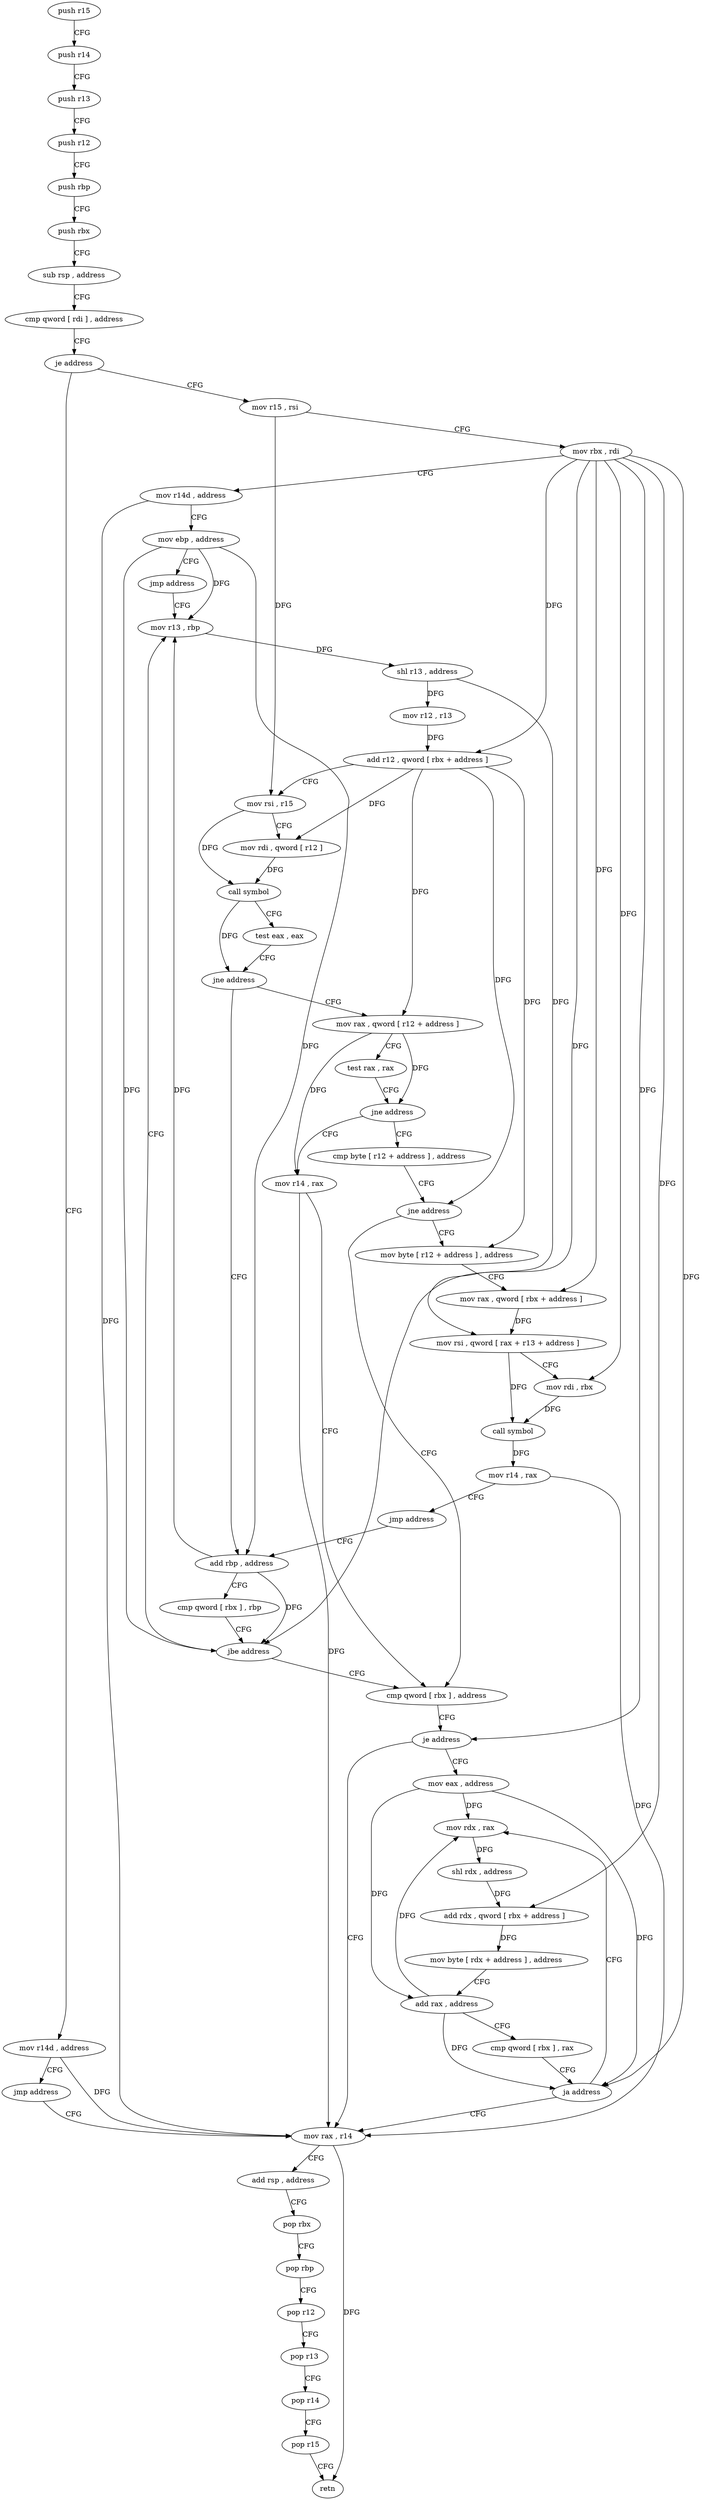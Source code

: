 digraph "func" {
"152862" [label = "push r15" ]
"152864" [label = "push r14" ]
"152866" [label = "push r13" ]
"152868" [label = "push r12" ]
"152870" [label = "push rbp" ]
"152871" [label = "push rbx" ]
"152872" [label = "sub rsp , address" ]
"152876" [label = "cmp qword [ rdi ] , address" ]
"152880" [label = "je address" ]
"153046" [label = "mov r14d , address" ]
"152886" [label = "mov r15 , rsi" ]
"153052" [label = "jmp address" ]
"153028" [label = "mov rax , r14" ]
"152889" [label = "mov rbx , rdi" ]
"152892" [label = "mov r14d , address" ]
"152898" [label = "mov ebp , address" ]
"152903" [label = "jmp address" ]
"152914" [label = "mov r13 , rbp" ]
"153031" [label = "add rsp , address" ]
"153035" [label = "pop rbx" ]
"153036" [label = "pop rbp" ]
"153037" [label = "pop r12" ]
"153039" [label = "pop r13" ]
"153041" [label = "pop r14" ]
"153043" [label = "pop r15" ]
"153045" [label = "retn" ]
"152917" [label = "shl r13 , address" ]
"152921" [label = "mov r12 , r13" ]
"152924" [label = "add r12 , qword [ rbx + address ]" ]
"152928" [label = "mov rsi , r15" ]
"152931" [label = "mov rdi , qword [ r12 ]" ]
"152935" [label = "call symbol" ]
"152940" [label = "test eax , eax" ]
"152942" [label = "jne address" ]
"152905" [label = "add rbp , address" ]
"152944" [label = "mov rax , qword [ r12 + address ]" ]
"152909" [label = "cmp qword [ rbx ] , rbp" ]
"152912" [label = "jbe address" ]
"152993" [label = "cmp qword [ rbx ] , address" ]
"152949" [label = "test rax , rax" ]
"152952" [label = "jne address" ]
"152990" [label = "mov r14 , rax" ]
"152954" [label = "cmp byte [ r12 + address ] , address" ]
"152997" [label = "je address" ]
"152999" [label = "mov eax , address" ]
"152960" [label = "jne address" ]
"152962" [label = "mov byte [ r12 + address ] , address" ]
"153004" [label = "mov rdx , rax" ]
"152968" [label = "mov rax , qword [ rbx + address ]" ]
"152972" [label = "mov rsi , qword [ rax + r13 + address ]" ]
"152977" [label = "mov rdi , rbx" ]
"152980" [label = "call symbol" ]
"152985" [label = "mov r14 , rax" ]
"152988" [label = "jmp address" ]
"153007" [label = "shl rdx , address" ]
"153011" [label = "add rdx , qword [ rbx + address ]" ]
"153015" [label = "mov byte [ rdx + address ] , address" ]
"153019" [label = "add rax , address" ]
"153023" [label = "cmp qword [ rbx ] , rax" ]
"153026" [label = "ja address" ]
"152862" -> "152864" [ label = "CFG" ]
"152864" -> "152866" [ label = "CFG" ]
"152866" -> "152868" [ label = "CFG" ]
"152868" -> "152870" [ label = "CFG" ]
"152870" -> "152871" [ label = "CFG" ]
"152871" -> "152872" [ label = "CFG" ]
"152872" -> "152876" [ label = "CFG" ]
"152876" -> "152880" [ label = "CFG" ]
"152880" -> "153046" [ label = "CFG" ]
"152880" -> "152886" [ label = "CFG" ]
"153046" -> "153052" [ label = "CFG" ]
"153046" -> "153028" [ label = "DFG" ]
"152886" -> "152889" [ label = "CFG" ]
"152886" -> "152928" [ label = "DFG" ]
"153052" -> "153028" [ label = "CFG" ]
"153028" -> "153031" [ label = "CFG" ]
"153028" -> "153045" [ label = "DFG" ]
"152889" -> "152892" [ label = "CFG" ]
"152889" -> "152924" [ label = "DFG" ]
"152889" -> "152912" [ label = "DFG" ]
"152889" -> "152997" [ label = "DFG" ]
"152889" -> "152968" [ label = "DFG" ]
"152889" -> "152977" [ label = "DFG" ]
"152889" -> "153011" [ label = "DFG" ]
"152889" -> "153026" [ label = "DFG" ]
"152892" -> "152898" [ label = "CFG" ]
"152892" -> "153028" [ label = "DFG" ]
"152898" -> "152903" [ label = "CFG" ]
"152898" -> "152914" [ label = "DFG" ]
"152898" -> "152905" [ label = "DFG" ]
"152898" -> "152912" [ label = "DFG" ]
"152903" -> "152914" [ label = "CFG" ]
"152914" -> "152917" [ label = "DFG" ]
"153031" -> "153035" [ label = "CFG" ]
"153035" -> "153036" [ label = "CFG" ]
"153036" -> "153037" [ label = "CFG" ]
"153037" -> "153039" [ label = "CFG" ]
"153039" -> "153041" [ label = "CFG" ]
"153041" -> "153043" [ label = "CFG" ]
"153043" -> "153045" [ label = "CFG" ]
"152917" -> "152921" [ label = "DFG" ]
"152917" -> "152972" [ label = "DFG" ]
"152921" -> "152924" [ label = "DFG" ]
"152924" -> "152928" [ label = "CFG" ]
"152924" -> "152931" [ label = "DFG" ]
"152924" -> "152944" [ label = "DFG" ]
"152924" -> "152960" [ label = "DFG" ]
"152924" -> "152962" [ label = "DFG" ]
"152928" -> "152931" [ label = "CFG" ]
"152928" -> "152935" [ label = "DFG" ]
"152931" -> "152935" [ label = "DFG" ]
"152935" -> "152940" [ label = "CFG" ]
"152935" -> "152942" [ label = "DFG" ]
"152940" -> "152942" [ label = "CFG" ]
"152942" -> "152905" [ label = "CFG" ]
"152942" -> "152944" [ label = "CFG" ]
"152905" -> "152909" [ label = "CFG" ]
"152905" -> "152914" [ label = "DFG" ]
"152905" -> "152912" [ label = "DFG" ]
"152944" -> "152949" [ label = "CFG" ]
"152944" -> "152952" [ label = "DFG" ]
"152944" -> "152990" [ label = "DFG" ]
"152909" -> "152912" [ label = "CFG" ]
"152912" -> "152993" [ label = "CFG" ]
"152912" -> "152914" [ label = "CFG" ]
"152993" -> "152997" [ label = "CFG" ]
"152949" -> "152952" [ label = "CFG" ]
"152952" -> "152990" [ label = "CFG" ]
"152952" -> "152954" [ label = "CFG" ]
"152990" -> "152993" [ label = "CFG" ]
"152990" -> "153028" [ label = "DFG" ]
"152954" -> "152960" [ label = "CFG" ]
"152997" -> "153028" [ label = "CFG" ]
"152997" -> "152999" [ label = "CFG" ]
"152999" -> "153004" [ label = "DFG" ]
"152999" -> "153019" [ label = "DFG" ]
"152999" -> "153026" [ label = "DFG" ]
"152960" -> "152993" [ label = "CFG" ]
"152960" -> "152962" [ label = "CFG" ]
"152962" -> "152968" [ label = "CFG" ]
"153004" -> "153007" [ label = "DFG" ]
"152968" -> "152972" [ label = "DFG" ]
"152972" -> "152977" [ label = "CFG" ]
"152972" -> "152980" [ label = "DFG" ]
"152977" -> "152980" [ label = "DFG" ]
"152980" -> "152985" [ label = "DFG" ]
"152985" -> "152988" [ label = "CFG" ]
"152985" -> "153028" [ label = "DFG" ]
"152988" -> "152905" [ label = "CFG" ]
"153007" -> "153011" [ label = "DFG" ]
"153011" -> "153015" [ label = "DFG" ]
"153015" -> "153019" [ label = "CFG" ]
"153019" -> "153023" [ label = "CFG" ]
"153019" -> "153004" [ label = "DFG" ]
"153019" -> "153026" [ label = "DFG" ]
"153023" -> "153026" [ label = "CFG" ]
"153026" -> "153004" [ label = "CFG" ]
"153026" -> "153028" [ label = "CFG" ]
}
